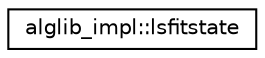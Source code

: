 digraph "Graphical Class Hierarchy"
{
  edge [fontname="Helvetica",fontsize="10",labelfontname="Helvetica",labelfontsize="10"];
  node [fontname="Helvetica",fontsize="10",shape=record];
  rankdir="LR";
  Node0 [label="alglib_impl::lsfitstate",height=0.2,width=0.4,color="black", fillcolor="white", style="filled",URL="$structalglib__impl_1_1lsfitstate.html"];
}
